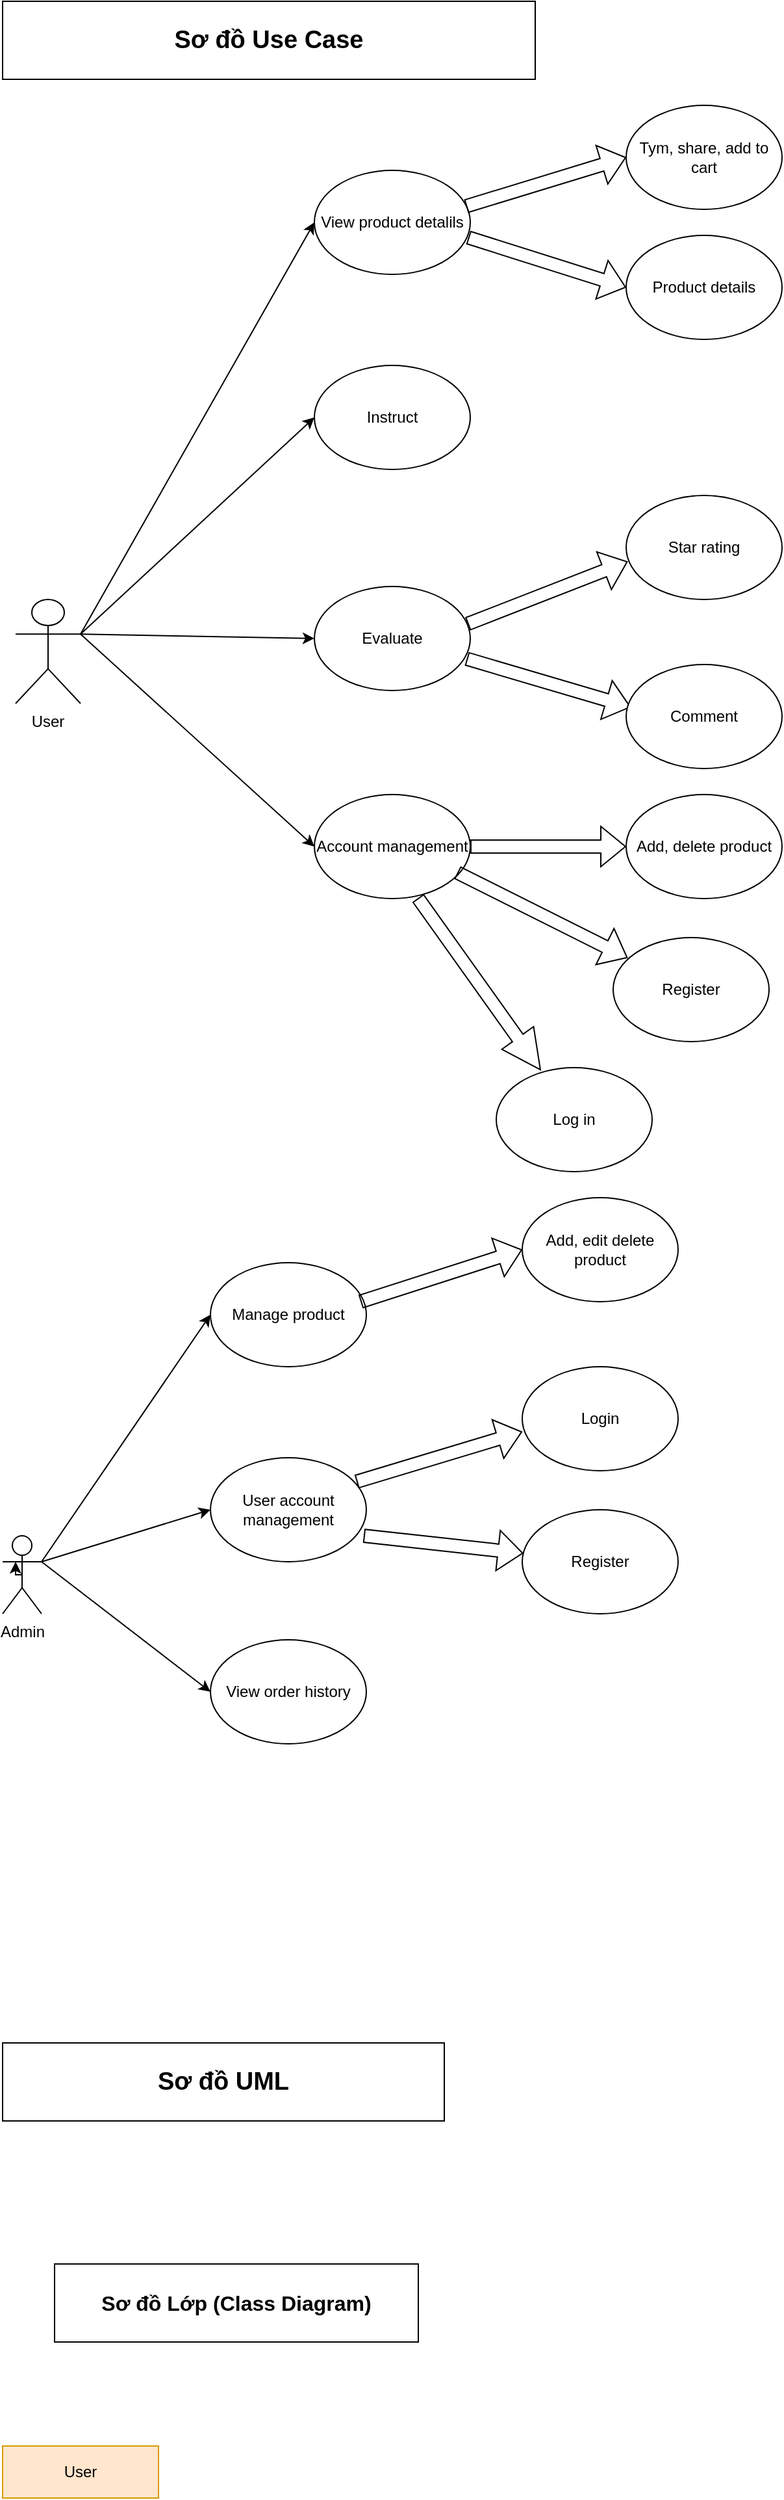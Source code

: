 <mxfile version="24.7.10">
  <diagram name="Trang-1" id="bqBrmUBVX1bRdY0svmOa">
    <mxGraphModel grid="1" page="1" gridSize="10" guides="1" tooltips="1" connect="1" arrows="1" fold="1" pageScale="1" pageWidth="827" pageHeight="1169" math="0" shadow="0">
      <root>
        <mxCell id="0" />
        <mxCell id="1" parent="0" />
        <mxCell id="J-1L54mdmwo8_7TflUuM-1" value="User" style="shape=umlActor;verticalLabelPosition=bottom;verticalAlign=top;html=1;outlineConnect=0;whiteSpace=wrap;align=center;direction=east;" vertex="1" parent="1">
          <mxGeometry x="50" y="-220" width="50" height="80" as="geometry" />
        </mxCell>
        <mxCell id="Reat6RJ21bzE8wcKO5tI-60" style="edgeStyle=orthogonalEdgeStyle;rounded=0;orthogonalLoop=1;jettySize=auto;html=1;exitX=0.5;exitY=0.5;exitDx=0;exitDy=0;exitPerimeter=0;" edge="1" parent="1" source="J-1L54mdmwo8_7TflUuM-3">
          <mxGeometry relative="1" as="geometry">
            <mxPoint x="50" y="520" as="targetPoint" />
          </mxGeometry>
        </mxCell>
        <mxCell id="J-1L54mdmwo8_7TflUuM-3" value="Admin" style="shape=umlActor;verticalLabelPosition=bottom;verticalAlign=top;html=1;outlineConnect=0;" vertex="1" parent="1">
          <mxGeometry x="40" y="500" width="30" height="60" as="geometry" />
        </mxCell>
        <mxCell id="J-1L54mdmwo8_7TflUuM-6" value="" style="endArrow=classic;html=1;rounded=0;exitX=1;exitY=0.333;exitDx=0;exitDy=0;exitPerimeter=0;entryX=0;entryY=0.5;entryDx=0;entryDy=0;" edge="1" parent="1" target="J-1L54mdmwo8_7TflUuM-7" source="J-1L54mdmwo8_7TflUuM-1">
          <mxGeometry width="50" height="50" relative="1" as="geometry">
            <mxPoint x="100" y="-130.5" as="sourcePoint" />
            <mxPoint x="290" y="-30" as="targetPoint" />
          </mxGeometry>
        </mxCell>
        <mxCell id="J-1L54mdmwo8_7TflUuM-7" value="Account management" style="ellipse;whiteSpace=wrap;html=1;" vertex="1" parent="1">
          <mxGeometry x="280" y="-70" width="120" height="80" as="geometry" />
        </mxCell>
        <mxCell id="J-1L54mdmwo8_7TflUuM-8" value="" style="endArrow=classic;html=1;rounded=0;entryX=0;entryY=0.5;entryDx=0;entryDy=0;exitX=1;exitY=0.333;exitDx=0;exitDy=0;exitPerimeter=0;" edge="1" parent="1" source="J-1L54mdmwo8_7TflUuM-3" target="J-1L54mdmwo8_7TflUuM-11">
          <mxGeometry width="50" height="50" relative="1" as="geometry">
            <mxPoint x="80" y="330" as="sourcePoint" />
            <mxPoint x="270" y="270" as="targetPoint" />
          </mxGeometry>
        </mxCell>
        <mxCell id="J-1L54mdmwo8_7TflUuM-11" value="Manage product" style="ellipse;whiteSpace=wrap;html=1;" vertex="1" parent="1">
          <mxGeometry x="200" y="290" width="120" height="80" as="geometry" />
        </mxCell>
        <mxCell id="J-1L54mdmwo8_7TflUuM-23" value="Sơ đồ Use Case" style="whiteSpace=wrap;html=1;align=center;fontStyle=1;fontSize=19;" vertex="1" parent="1">
          <mxGeometry x="40" y="-680" width="410" height="60" as="geometry" />
        </mxCell>
        <mxCell id="J-1L54mdmwo8_7TflUuM-24" value="Sơ đồ UML" style="rounded=0;whiteSpace=wrap;html=1;fontStyle=1;fontSize=19;" vertex="1" parent="1">
          <mxGeometry x="40" y="890" width="340" height="60" as="geometry" />
        </mxCell>
        <mxCell id="J-1L54mdmwo8_7TflUuM-25" value="Sơ đồ Lớp (Class Diagram)" style="rounded=0;whiteSpace=wrap;html=1;fontStyle=1;fontSize=16;" vertex="1" parent="1">
          <mxGeometry x="80" y="1060" width="280" height="60" as="geometry" />
        </mxCell>
        <mxCell id="J-1L54mdmwo8_7TflUuM-26" value="User" style="rounded=0;whiteSpace=wrap;html=1;fillColor=#ffe6cc;strokeColor=#d79b00;" vertex="1" parent="1">
          <mxGeometry x="40" y="1200" width="120" height="40" as="geometry" />
        </mxCell>
        <mxCell id="Reat6RJ21bzE8wcKO5tI-4" value="" style="endArrow=classic;html=1;rounded=0;shape=arrow;entryX=0.283;entryY=0.02;entryDx=0;entryDy=0;entryPerimeter=0;exitX=0.667;exitY=1;exitDx=0;exitDy=0;exitPerimeter=0;" edge="1" parent="1" source="J-1L54mdmwo8_7TflUuM-7" target="Reat6RJ21bzE8wcKO5tI-9">
          <mxGeometry relative="1" as="geometry">
            <mxPoint x="340" y="10" as="sourcePoint" />
            <mxPoint x="210" y="120" as="targetPoint" />
          </mxGeometry>
        </mxCell>
        <mxCell id="Reat6RJ21bzE8wcKO5tI-6" value="" style="endArrow=classic;html=1;rounded=0;shape=flexArrow;exitX=1;exitY=0.5;exitDx=0;exitDy=0;entryX=0;entryY=0.5;entryDx=0;entryDy=0;" edge="1" parent="1" source="J-1L54mdmwo8_7TflUuM-7" target="Reat6RJ21bzE8wcKO5tI-44">
          <mxGeometry relative="1" as="geometry">
            <mxPoint x="390" y="10" as="sourcePoint" />
            <mxPoint x="467.574" y="91.716" as="targetPoint" />
            <Array as="points" />
          </mxGeometry>
        </mxCell>
        <mxCell id="Reat6RJ21bzE8wcKO5tI-9" value="Log in" style="ellipse;whiteSpace=wrap;html=1;" vertex="1" parent="1">
          <mxGeometry x="420" y="140" width="120" height="80" as="geometry" />
        </mxCell>
        <mxCell id="Reat6RJ21bzE8wcKO5tI-13" value="" style="endArrow=classic;html=1;rounded=0;exitX=1;exitY=0.333;exitDx=0;exitDy=0;exitPerimeter=0;entryX=0;entryY=0.5;entryDx=0;entryDy=0;" edge="1" parent="1" source="J-1L54mdmwo8_7TflUuM-1" target="Reat6RJ21bzE8wcKO5tI-14">
          <mxGeometry width="50" height="50" relative="1" as="geometry">
            <mxPoint x="100" y="-120" as="sourcePoint" />
            <mxPoint x="280" y="-400" as="targetPoint" />
          </mxGeometry>
        </mxCell>
        <mxCell id="Reat6RJ21bzE8wcKO5tI-14" value="View product detalils" style="ellipse;whiteSpace=wrap;html=1;" vertex="1" parent="1">
          <mxGeometry x="280" y="-550" width="120" height="80" as="geometry" />
        </mxCell>
        <mxCell id="Reat6RJ21bzE8wcKO5tI-15" value="" style="endArrow=classic;html=1;rounded=0;exitX=1;exitY=0.333;exitDx=0;exitDy=0;exitPerimeter=0;entryX=0;entryY=0.5;entryDx=0;entryDy=0;" edge="1" parent="1" source="J-1L54mdmwo8_7TflUuM-1" target="Reat6RJ21bzE8wcKO5tI-21">
          <mxGeometry width="50" height="50" relative="1" as="geometry">
            <mxPoint x="110" y="-130" as="sourcePoint" />
            <mxPoint x="280" y="-310" as="targetPoint" />
          </mxGeometry>
        </mxCell>
        <mxCell id="Reat6RJ21bzE8wcKO5tI-21" value="Evaluate" style="ellipse;whiteSpace=wrap;html=1;" vertex="1" parent="1">
          <mxGeometry x="280" y="-230" width="120" height="80" as="geometry" />
        </mxCell>
        <mxCell id="Reat6RJ21bzE8wcKO5tI-39" value="" style="shape=flexArrow;endArrow=classic;html=1;rounded=0;entryX=0.093;entryY=0.195;entryDx=0;entryDy=0;entryPerimeter=0;" edge="1" parent="1" target="Reat6RJ21bzE8wcKO5tI-40">
          <mxGeometry width="50" height="50" relative="1" as="geometry">
            <mxPoint x="390" y="-10" as="sourcePoint" />
            <mxPoint x="340" y="80" as="targetPoint" />
          </mxGeometry>
        </mxCell>
        <mxCell id="Reat6RJ21bzE8wcKO5tI-40" value="Register" style="ellipse;whiteSpace=wrap;html=1;" vertex="1" parent="1">
          <mxGeometry x="510" y="40" width="120" height="80" as="geometry" />
        </mxCell>
        <mxCell id="Reat6RJ21bzE8wcKO5tI-42" style="edgeStyle=orthogonalEdgeStyle;rounded=0;orthogonalLoop=1;jettySize=auto;html=1;exitX=0.5;exitY=1;exitDx=0;exitDy=0;" edge="1" parent="1" source="Reat6RJ21bzE8wcKO5tI-40" target="Reat6RJ21bzE8wcKO5tI-40">
          <mxGeometry relative="1" as="geometry" />
        </mxCell>
        <mxCell id="Reat6RJ21bzE8wcKO5tI-44" value="Add, delete product" style="ellipse;whiteSpace=wrap;html=1;" vertex="1" parent="1">
          <mxGeometry x="520" y="-70" width="120" height="80" as="geometry" />
        </mxCell>
        <mxCell id="Reat6RJ21bzE8wcKO5tI-45" value="" style="shape=flexArrow;endArrow=classic;html=1;rounded=0;exitX=0.983;exitY=0.36;exitDx=0;exitDy=0;exitPerimeter=0;entryX=0.01;entryY=0.635;entryDx=0;entryDy=0;entryPerimeter=0;" edge="1" parent="1" source="Reat6RJ21bzE8wcKO5tI-21" target="Reat6RJ21bzE8wcKO5tI-46">
          <mxGeometry width="50" height="50" relative="1" as="geometry">
            <mxPoint x="380" y="-220" as="sourcePoint" />
            <mxPoint x="520" y="-170" as="targetPoint" />
          </mxGeometry>
        </mxCell>
        <mxCell id="Reat6RJ21bzE8wcKO5tI-46" value="Star rating" style="ellipse;whiteSpace=wrap;html=1;" vertex="1" parent="1">
          <mxGeometry x="520" y="-300" width="120" height="80" as="geometry" />
        </mxCell>
        <mxCell id="Reat6RJ21bzE8wcKO5tI-47" value="" style="shape=flexArrow;endArrow=classic;html=1;rounded=0;exitX=0.977;exitY=0.695;exitDx=0;exitDy=0;exitPerimeter=0;entryX=0.03;entryY=0.41;entryDx=0;entryDy=0;entryPerimeter=0;" edge="1" parent="1" source="Reat6RJ21bzE8wcKO5tI-21" target="Reat6RJ21bzE8wcKO5tI-48">
          <mxGeometry width="50" height="50" relative="1" as="geometry">
            <mxPoint x="380" y="-120" as="sourcePoint" />
            <mxPoint x="520" y="-120" as="targetPoint" />
          </mxGeometry>
        </mxCell>
        <mxCell id="Reat6RJ21bzE8wcKO5tI-48" value="Comment" style="ellipse;whiteSpace=wrap;html=1;" vertex="1" parent="1">
          <mxGeometry x="520" y="-170" width="120" height="80" as="geometry" />
        </mxCell>
        <mxCell id="Reat6RJ21bzE8wcKO5tI-49" value="" style="shape=flexArrow;endArrow=classic;html=1;rounded=0;exitX=0.973;exitY=0.345;exitDx=0;exitDy=0;exitPerimeter=0;entryX=0;entryY=0.5;entryDx=0;entryDy=0;" edge="1" parent="1" source="Reat6RJ21bzE8wcKO5tI-14" target="Reat6RJ21bzE8wcKO5tI-50">
          <mxGeometry width="50" height="50" relative="1" as="geometry">
            <mxPoint x="410" y="-410" as="sourcePoint" />
            <mxPoint x="520" y="-420" as="targetPoint" />
          </mxGeometry>
        </mxCell>
        <mxCell id="Reat6RJ21bzE8wcKO5tI-50" value="Tym, share, add to cart" style="ellipse;whiteSpace=wrap;html=1;" vertex="1" parent="1">
          <mxGeometry x="520" y="-600" width="120" height="80" as="geometry" />
        </mxCell>
        <mxCell id="Reat6RJ21bzE8wcKO5tI-51" value="" style="shape=flexArrow;endArrow=classic;html=1;rounded=0;entryX=0;entryY=0.5;entryDx=0;entryDy=0;exitX=0.987;exitY=0.645;exitDx=0;exitDy=0;exitPerimeter=0;" edge="1" parent="1" source="Reat6RJ21bzE8wcKO5tI-14" target="Reat6RJ21bzE8wcKO5tI-52">
          <mxGeometry width="50" height="50" relative="1" as="geometry">
            <mxPoint x="390" y="-492" as="sourcePoint" />
            <mxPoint x="520" y="-430" as="targetPoint" />
          </mxGeometry>
        </mxCell>
        <mxCell id="Reat6RJ21bzE8wcKO5tI-52" value="Product details" style="ellipse;whiteSpace=wrap;html=1;" vertex="1" parent="1">
          <mxGeometry x="520" y="-500" width="120" height="80" as="geometry" />
        </mxCell>
        <mxCell id="Reat6RJ21bzE8wcKO5tI-58" value="" style="endArrow=classic;html=1;rounded=0;exitX=1;exitY=0.333;exitDx=0;exitDy=0;exitPerimeter=0;entryX=0;entryY=0.5;entryDx=0;entryDy=0;" edge="1" parent="1" source="J-1L54mdmwo8_7TflUuM-1" target="Reat6RJ21bzE8wcKO5tI-59">
          <mxGeometry width="50" height="50" relative="1" as="geometry">
            <mxPoint x="380" y="-320" as="sourcePoint" />
            <mxPoint x="280" y="-360" as="targetPoint" />
          </mxGeometry>
        </mxCell>
        <mxCell id="Reat6RJ21bzE8wcKO5tI-59" value="Instruct" style="ellipse;whiteSpace=wrap;html=1;" vertex="1" parent="1">
          <mxGeometry x="280" y="-400" width="120" height="80" as="geometry" />
        </mxCell>
        <mxCell id="Reat6RJ21bzE8wcKO5tI-62" value="" style="shape=flexArrow;endArrow=classic;html=1;rounded=0;exitX=0.963;exitY=0.375;exitDx=0;exitDy=0;exitPerimeter=0;entryX=0;entryY=0.5;entryDx=0;entryDy=0;" edge="1" parent="1" source="J-1L54mdmwo8_7TflUuM-11" target="Reat6RJ21bzE8wcKO5tI-63">
          <mxGeometry width="50" height="50" relative="1" as="geometry">
            <mxPoint x="430" y="380" as="sourcePoint" />
            <mxPoint x="440" y="290" as="targetPoint" />
          </mxGeometry>
        </mxCell>
        <mxCell id="Reat6RJ21bzE8wcKO5tI-63" value="Add, edit delete product" style="ellipse;whiteSpace=wrap;html=1;" vertex="1" parent="1">
          <mxGeometry x="440" y="240" width="120" height="80" as="geometry" />
        </mxCell>
        <mxCell id="Reat6RJ21bzE8wcKO5tI-64" value="" style="endArrow=classic;html=1;rounded=0;exitX=1;exitY=0.333;exitDx=0;exitDy=0;exitPerimeter=0;entryX=0;entryY=0.5;entryDx=0;entryDy=0;" edge="1" parent="1" source="J-1L54mdmwo8_7TflUuM-3" target="Reat6RJ21bzE8wcKO5tI-65">
          <mxGeometry width="50" height="50" relative="1" as="geometry">
            <mxPoint x="430" y="480" as="sourcePoint" />
            <mxPoint x="200" y="480" as="targetPoint" />
          </mxGeometry>
        </mxCell>
        <mxCell id="Reat6RJ21bzE8wcKO5tI-65" value="User account management" style="ellipse;whiteSpace=wrap;html=1;" vertex="1" parent="1">
          <mxGeometry x="200" y="440" width="120" height="80" as="geometry" />
        </mxCell>
        <mxCell id="Reat6RJ21bzE8wcKO5tI-66" value="" style="shape=flexArrow;endArrow=classic;html=1;rounded=0;exitX=0.937;exitY=0.23;exitDx=0;exitDy=0;exitPerimeter=0;" edge="1" parent="1" source="Reat6RJ21bzE8wcKO5tI-65">
          <mxGeometry width="50" height="50" relative="1" as="geometry">
            <mxPoint x="430" y="480" as="sourcePoint" />
            <mxPoint x="440" y="420" as="targetPoint" />
          </mxGeometry>
        </mxCell>
        <mxCell id="Reat6RJ21bzE8wcKO5tI-67" value="Login" style="ellipse;whiteSpace=wrap;html=1;" vertex="1" parent="1">
          <mxGeometry x="440" y="370" width="120" height="80" as="geometry" />
        </mxCell>
        <mxCell id="Reat6RJ21bzE8wcKO5tI-68" value="" style="shape=flexArrow;endArrow=classic;html=1;rounded=0;exitX=0.983;exitY=0.75;exitDx=0;exitDy=0;exitPerimeter=0;" edge="1" parent="1" source="Reat6RJ21bzE8wcKO5tI-65" target="Reat6RJ21bzE8wcKO5tI-69">
          <mxGeometry width="50" height="50" relative="1" as="geometry">
            <mxPoint x="430" y="480" as="sourcePoint" />
            <mxPoint x="440" y="520" as="targetPoint" />
          </mxGeometry>
        </mxCell>
        <mxCell id="Reat6RJ21bzE8wcKO5tI-69" value="Register" style="ellipse;whiteSpace=wrap;html=1;" vertex="1" parent="1">
          <mxGeometry x="440" y="480" width="120" height="80" as="geometry" />
        </mxCell>
        <mxCell id="Reat6RJ21bzE8wcKO5tI-70" value="" style="endArrow=classic;html=1;rounded=0;exitX=1;exitY=0.333;exitDx=0;exitDy=0;exitPerimeter=0;entryX=0;entryY=0.5;entryDx=0;entryDy=0;" edge="1" parent="1" source="J-1L54mdmwo8_7TflUuM-3" target="Reat6RJ21bzE8wcKO5tI-71">
          <mxGeometry width="50" height="50" relative="1" as="geometry">
            <mxPoint x="430" y="580" as="sourcePoint" />
            <mxPoint x="200" y="610" as="targetPoint" />
          </mxGeometry>
        </mxCell>
        <mxCell id="Reat6RJ21bzE8wcKO5tI-71" value="View order history" style="ellipse;whiteSpace=wrap;html=1;" vertex="1" parent="1">
          <mxGeometry x="200" y="580" width="120" height="80" as="geometry" />
        </mxCell>
      </root>
    </mxGraphModel>
  </diagram>
</mxfile>

